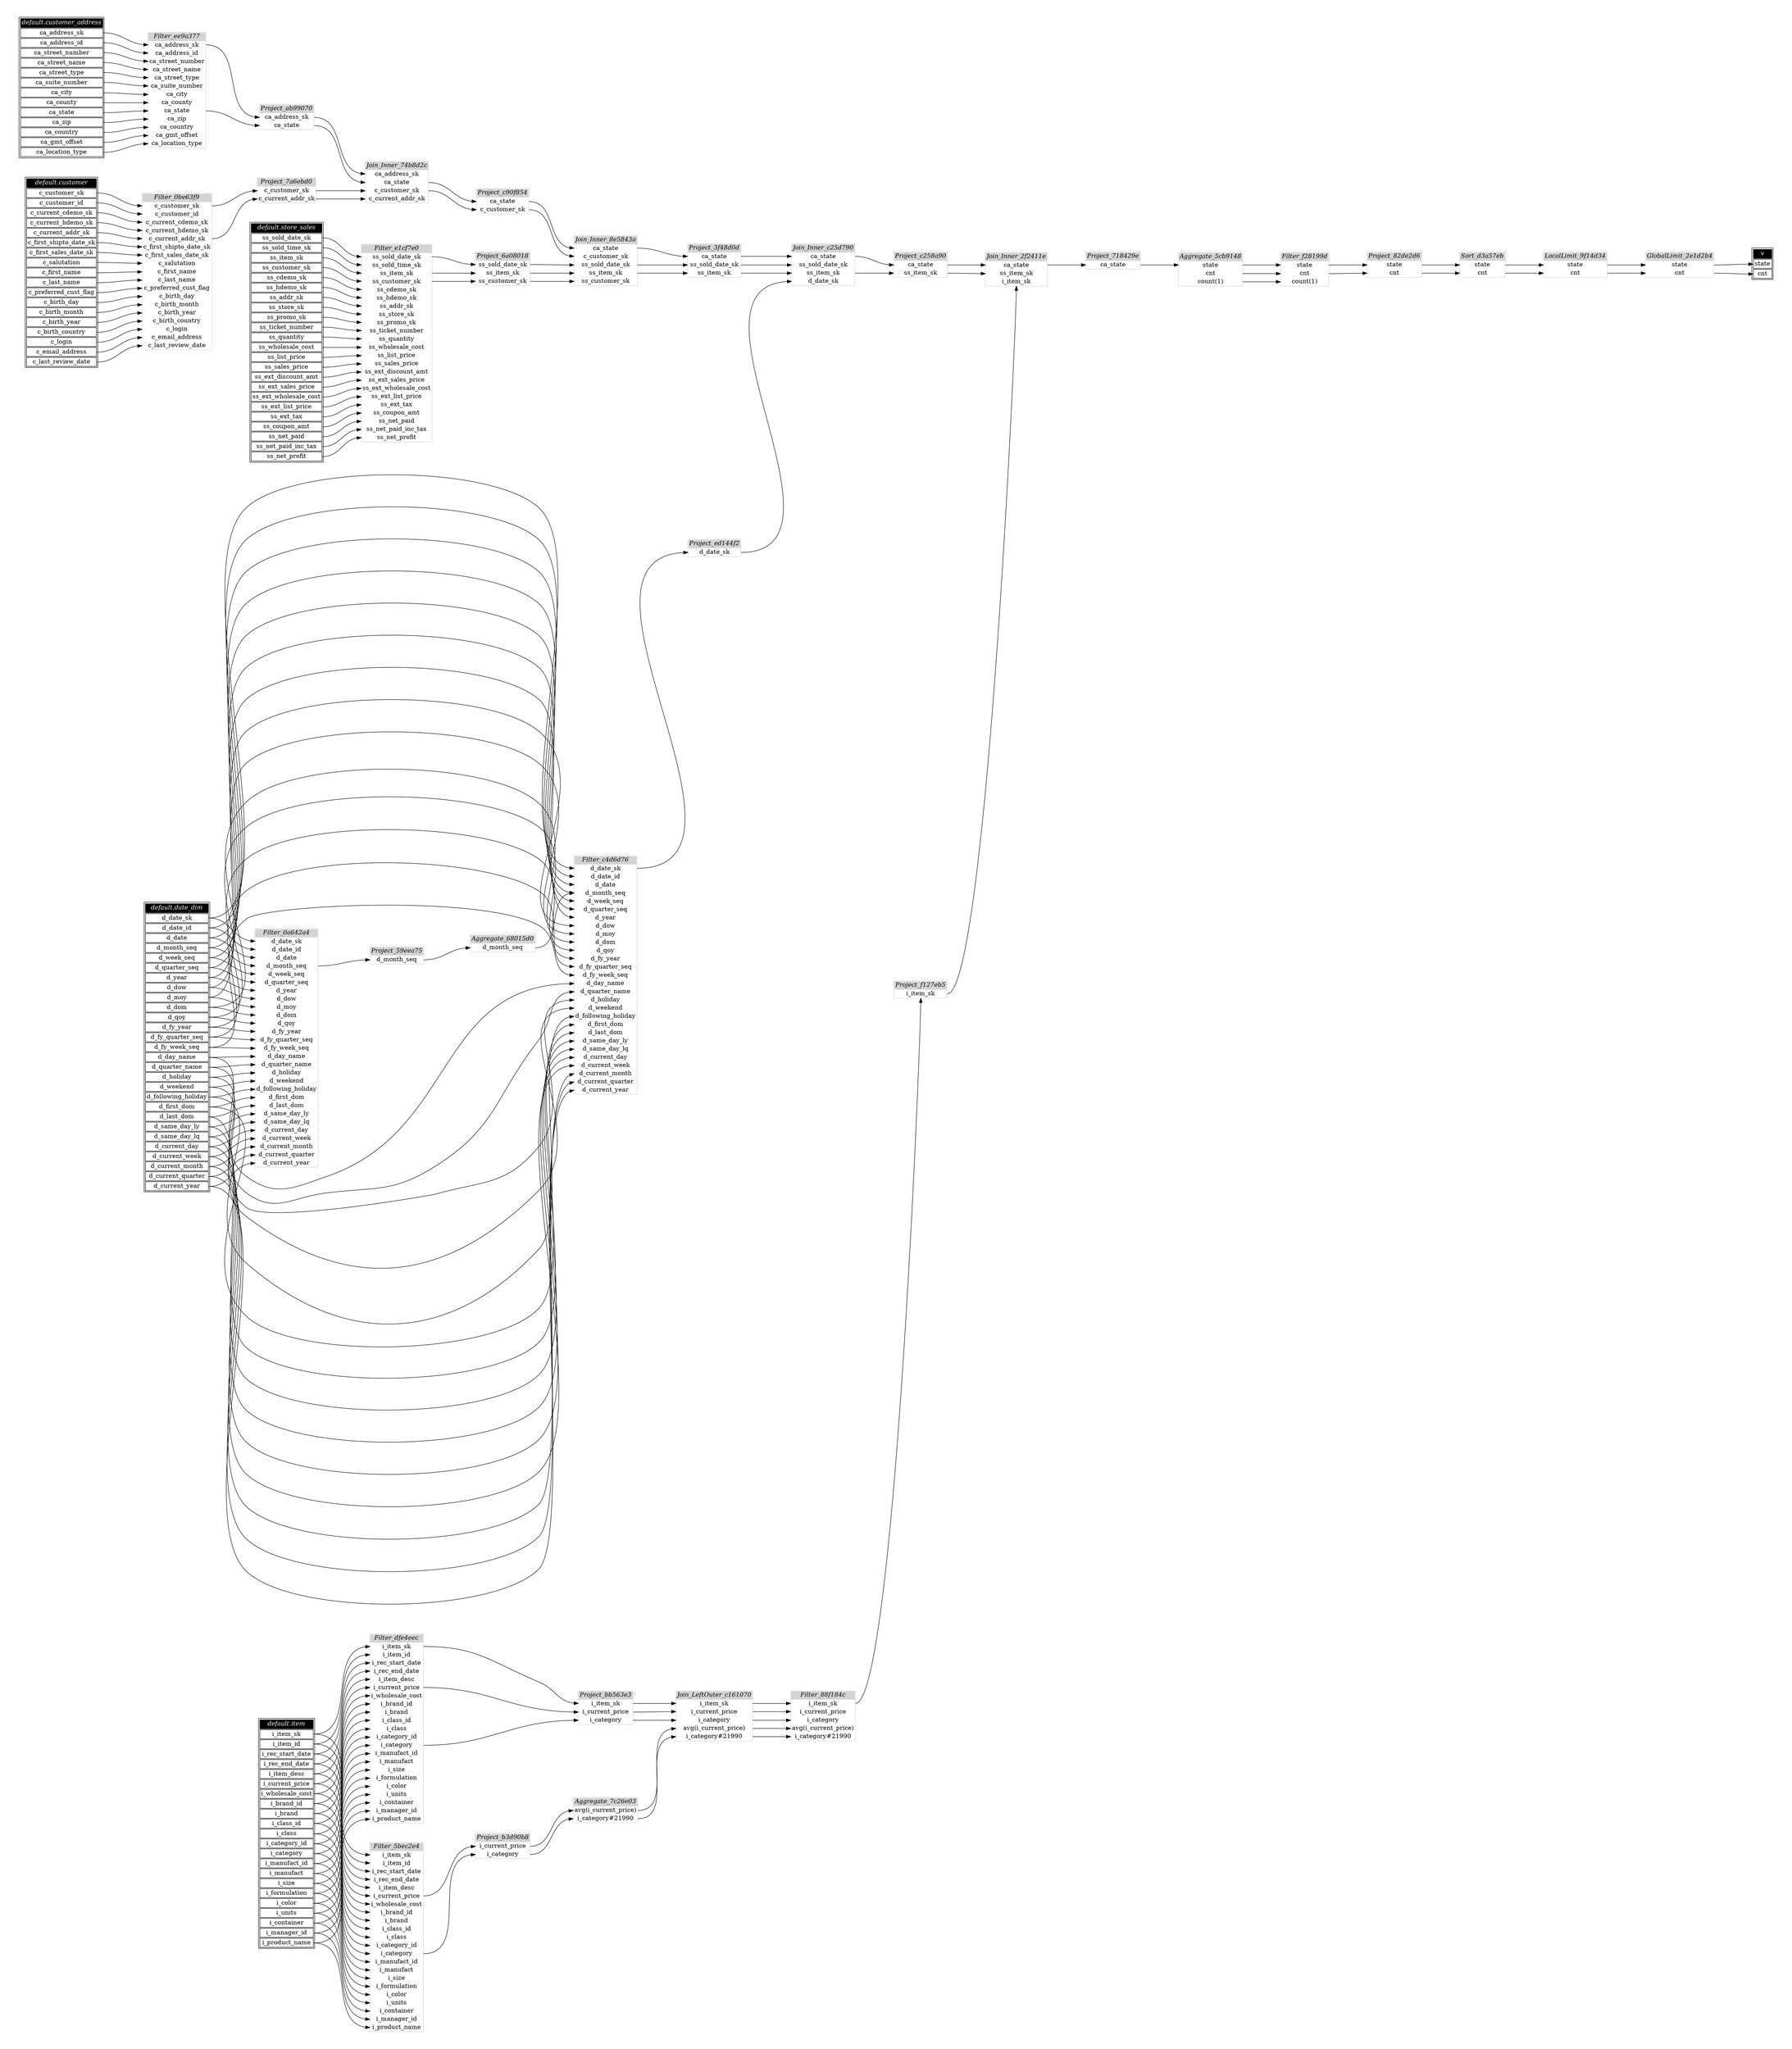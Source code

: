 // Automatically generated by TPCDSFlowTestSuite


digraph {
  graph [pad="0.5" nodesep="0.5" ranksep="1" fontname="Helvetica" rankdir=LR];
  node [shape=plaintext]

  
"Aggregate_5cb9148" [label=<
<table color="lightgray" border="1" cellborder="0" cellspacing="0">
  <tr><td bgcolor="lightgray" port="nodeName"><i>Aggregate_5cb9148</i></td></tr>
  <tr><td port="0">state</td></tr>
<tr><td port="1">cnt</td></tr>
<tr><td port="2">count(1)</td></tr>
</table>>];
     

"Aggregate_68015d0" [label=<
<table color="lightgray" border="1" cellborder="0" cellspacing="0">
  <tr><td bgcolor="lightgray" port="nodeName"><i>Aggregate_68015d0</i></td></tr>
  <tr><td port="0">d_month_seq</td></tr>
</table>>];
     

"Aggregate_7c26e03" [label=<
<table color="lightgray" border="1" cellborder="0" cellspacing="0">
  <tr><td bgcolor="lightgray" port="nodeName"><i>Aggregate_7c26e03</i></td></tr>
  <tr><td port="0">avg(i_current_price)</td></tr>
<tr><td port="1">i_category#21990</td></tr>
</table>>];
     

"Filter_0a642a4" [label=<
<table color="lightgray" border="1" cellborder="0" cellspacing="0">
  <tr><td bgcolor="lightgray" port="nodeName"><i>Filter_0a642a4</i></td></tr>
  <tr><td port="0">d_date_sk</td></tr>
<tr><td port="1">d_date_id</td></tr>
<tr><td port="2">d_date</td></tr>
<tr><td port="3">d_month_seq</td></tr>
<tr><td port="4">d_week_seq</td></tr>
<tr><td port="5">d_quarter_seq</td></tr>
<tr><td port="6">d_year</td></tr>
<tr><td port="7">d_dow</td></tr>
<tr><td port="8">d_moy</td></tr>
<tr><td port="9">d_dom</td></tr>
<tr><td port="10">d_qoy</td></tr>
<tr><td port="11">d_fy_year</td></tr>
<tr><td port="12">d_fy_quarter_seq</td></tr>
<tr><td port="13">d_fy_week_seq</td></tr>
<tr><td port="14">d_day_name</td></tr>
<tr><td port="15">d_quarter_name</td></tr>
<tr><td port="16">d_holiday</td></tr>
<tr><td port="17">d_weekend</td></tr>
<tr><td port="18">d_following_holiday</td></tr>
<tr><td port="19">d_first_dom</td></tr>
<tr><td port="20">d_last_dom</td></tr>
<tr><td port="21">d_same_day_ly</td></tr>
<tr><td port="22">d_same_day_lq</td></tr>
<tr><td port="23">d_current_day</td></tr>
<tr><td port="24">d_current_week</td></tr>
<tr><td port="25">d_current_month</td></tr>
<tr><td port="26">d_current_quarter</td></tr>
<tr><td port="27">d_current_year</td></tr>
</table>>];
     

"Filter_0be63f9" [label=<
<table color="lightgray" border="1" cellborder="0" cellspacing="0">
  <tr><td bgcolor="lightgray" port="nodeName"><i>Filter_0be63f9</i></td></tr>
  <tr><td port="0">c_customer_sk</td></tr>
<tr><td port="1">c_customer_id</td></tr>
<tr><td port="2">c_current_cdemo_sk</td></tr>
<tr><td port="3">c_current_hdemo_sk</td></tr>
<tr><td port="4">c_current_addr_sk</td></tr>
<tr><td port="5">c_first_shipto_date_sk</td></tr>
<tr><td port="6">c_first_sales_date_sk</td></tr>
<tr><td port="7">c_salutation</td></tr>
<tr><td port="8">c_first_name</td></tr>
<tr><td port="9">c_last_name</td></tr>
<tr><td port="10">c_preferred_cust_flag</td></tr>
<tr><td port="11">c_birth_day</td></tr>
<tr><td port="12">c_birth_month</td></tr>
<tr><td port="13">c_birth_year</td></tr>
<tr><td port="14">c_birth_country</td></tr>
<tr><td port="15">c_login</td></tr>
<tr><td port="16">c_email_address</td></tr>
<tr><td port="17">c_last_review_date</td></tr>
</table>>];
     

"Filter_5bec2e4" [label=<
<table color="lightgray" border="1" cellborder="0" cellspacing="0">
  <tr><td bgcolor="lightgray" port="nodeName"><i>Filter_5bec2e4</i></td></tr>
  <tr><td port="0">i_item_sk</td></tr>
<tr><td port="1">i_item_id</td></tr>
<tr><td port="2">i_rec_start_date</td></tr>
<tr><td port="3">i_rec_end_date</td></tr>
<tr><td port="4">i_item_desc</td></tr>
<tr><td port="5">i_current_price</td></tr>
<tr><td port="6">i_wholesale_cost</td></tr>
<tr><td port="7">i_brand_id</td></tr>
<tr><td port="8">i_brand</td></tr>
<tr><td port="9">i_class_id</td></tr>
<tr><td port="10">i_class</td></tr>
<tr><td port="11">i_category_id</td></tr>
<tr><td port="12">i_category</td></tr>
<tr><td port="13">i_manufact_id</td></tr>
<tr><td port="14">i_manufact</td></tr>
<tr><td port="15">i_size</td></tr>
<tr><td port="16">i_formulation</td></tr>
<tr><td port="17">i_color</td></tr>
<tr><td port="18">i_units</td></tr>
<tr><td port="19">i_container</td></tr>
<tr><td port="20">i_manager_id</td></tr>
<tr><td port="21">i_product_name</td></tr>
</table>>];
     

"Filter_88f184c" [label=<
<table color="lightgray" border="1" cellborder="0" cellspacing="0">
  <tr><td bgcolor="lightgray" port="nodeName"><i>Filter_88f184c</i></td></tr>
  <tr><td port="0">i_item_sk</td></tr>
<tr><td port="1">i_current_price</td></tr>
<tr><td port="2">i_category</td></tr>
<tr><td port="3">avg(i_current_price)</td></tr>
<tr><td port="4">i_category#21990</td></tr>
</table>>];
     

"Filter_c4d6d76" [label=<
<table color="lightgray" border="1" cellborder="0" cellspacing="0">
  <tr><td bgcolor="lightgray" port="nodeName"><i>Filter_c4d6d76</i></td></tr>
  <tr><td port="0">d_date_sk</td></tr>
<tr><td port="1">d_date_id</td></tr>
<tr><td port="2">d_date</td></tr>
<tr><td port="3">d_month_seq</td></tr>
<tr><td port="4">d_week_seq</td></tr>
<tr><td port="5">d_quarter_seq</td></tr>
<tr><td port="6">d_year</td></tr>
<tr><td port="7">d_dow</td></tr>
<tr><td port="8">d_moy</td></tr>
<tr><td port="9">d_dom</td></tr>
<tr><td port="10">d_qoy</td></tr>
<tr><td port="11">d_fy_year</td></tr>
<tr><td port="12">d_fy_quarter_seq</td></tr>
<tr><td port="13">d_fy_week_seq</td></tr>
<tr><td port="14">d_day_name</td></tr>
<tr><td port="15">d_quarter_name</td></tr>
<tr><td port="16">d_holiday</td></tr>
<tr><td port="17">d_weekend</td></tr>
<tr><td port="18">d_following_holiday</td></tr>
<tr><td port="19">d_first_dom</td></tr>
<tr><td port="20">d_last_dom</td></tr>
<tr><td port="21">d_same_day_ly</td></tr>
<tr><td port="22">d_same_day_lq</td></tr>
<tr><td port="23">d_current_day</td></tr>
<tr><td port="24">d_current_week</td></tr>
<tr><td port="25">d_current_month</td></tr>
<tr><td port="26">d_current_quarter</td></tr>
<tr><td port="27">d_current_year</td></tr>
</table>>];
     

"Filter_dfe4eec" [label=<
<table color="lightgray" border="1" cellborder="0" cellspacing="0">
  <tr><td bgcolor="lightgray" port="nodeName"><i>Filter_dfe4eec</i></td></tr>
  <tr><td port="0">i_item_sk</td></tr>
<tr><td port="1">i_item_id</td></tr>
<tr><td port="2">i_rec_start_date</td></tr>
<tr><td port="3">i_rec_end_date</td></tr>
<tr><td port="4">i_item_desc</td></tr>
<tr><td port="5">i_current_price</td></tr>
<tr><td port="6">i_wholesale_cost</td></tr>
<tr><td port="7">i_brand_id</td></tr>
<tr><td port="8">i_brand</td></tr>
<tr><td port="9">i_class_id</td></tr>
<tr><td port="10">i_class</td></tr>
<tr><td port="11">i_category_id</td></tr>
<tr><td port="12">i_category</td></tr>
<tr><td port="13">i_manufact_id</td></tr>
<tr><td port="14">i_manufact</td></tr>
<tr><td port="15">i_size</td></tr>
<tr><td port="16">i_formulation</td></tr>
<tr><td port="17">i_color</td></tr>
<tr><td port="18">i_units</td></tr>
<tr><td port="19">i_container</td></tr>
<tr><td port="20">i_manager_id</td></tr>
<tr><td port="21">i_product_name</td></tr>
</table>>];
     

"Filter_e1cf7e0" [label=<
<table color="lightgray" border="1" cellborder="0" cellspacing="0">
  <tr><td bgcolor="lightgray" port="nodeName"><i>Filter_e1cf7e0</i></td></tr>
  <tr><td port="0">ss_sold_date_sk</td></tr>
<tr><td port="1">ss_sold_time_sk</td></tr>
<tr><td port="2">ss_item_sk</td></tr>
<tr><td port="3">ss_customer_sk</td></tr>
<tr><td port="4">ss_cdemo_sk</td></tr>
<tr><td port="5">ss_hdemo_sk</td></tr>
<tr><td port="6">ss_addr_sk</td></tr>
<tr><td port="7">ss_store_sk</td></tr>
<tr><td port="8">ss_promo_sk</td></tr>
<tr><td port="9">ss_ticket_number</td></tr>
<tr><td port="10">ss_quantity</td></tr>
<tr><td port="11">ss_wholesale_cost</td></tr>
<tr><td port="12">ss_list_price</td></tr>
<tr><td port="13">ss_sales_price</td></tr>
<tr><td port="14">ss_ext_discount_amt</td></tr>
<tr><td port="15">ss_ext_sales_price</td></tr>
<tr><td port="16">ss_ext_wholesale_cost</td></tr>
<tr><td port="17">ss_ext_list_price</td></tr>
<tr><td port="18">ss_ext_tax</td></tr>
<tr><td port="19">ss_coupon_amt</td></tr>
<tr><td port="20">ss_net_paid</td></tr>
<tr><td port="21">ss_net_paid_inc_tax</td></tr>
<tr><td port="22">ss_net_profit</td></tr>
</table>>];
     

"Filter_ee9a377" [label=<
<table color="lightgray" border="1" cellborder="0" cellspacing="0">
  <tr><td bgcolor="lightgray" port="nodeName"><i>Filter_ee9a377</i></td></tr>
  <tr><td port="0">ca_address_sk</td></tr>
<tr><td port="1">ca_address_id</td></tr>
<tr><td port="2">ca_street_number</td></tr>
<tr><td port="3">ca_street_name</td></tr>
<tr><td port="4">ca_street_type</td></tr>
<tr><td port="5">ca_suite_number</td></tr>
<tr><td port="6">ca_city</td></tr>
<tr><td port="7">ca_county</td></tr>
<tr><td port="8">ca_state</td></tr>
<tr><td port="9">ca_zip</td></tr>
<tr><td port="10">ca_country</td></tr>
<tr><td port="11">ca_gmt_offset</td></tr>
<tr><td port="12">ca_location_type</td></tr>
</table>>];
     

"Filter_f28199d" [label=<
<table color="lightgray" border="1" cellborder="0" cellspacing="0">
  <tr><td bgcolor="lightgray" port="nodeName"><i>Filter_f28199d</i></td></tr>
  <tr><td port="0">state</td></tr>
<tr><td port="1">cnt</td></tr>
<tr><td port="2">count(1)</td></tr>
</table>>];
     

"GlobalLimit_2e1d2b4" [label=<
<table color="lightgray" border="1" cellborder="0" cellspacing="0">
  <tr><td bgcolor="lightgray" port="nodeName"><i>GlobalLimit_2e1d2b4</i></td></tr>
  <tr><td port="0">state</td></tr>
<tr><td port="1">cnt</td></tr>
</table>>];
     

"Join_Inner_2f2411e" [label=<
<table color="lightgray" border="1" cellborder="0" cellspacing="0">
  <tr><td bgcolor="lightgray" port="nodeName"><i>Join_Inner_2f2411e</i></td></tr>
  <tr><td port="0">ca_state</td></tr>
<tr><td port="1">ss_item_sk</td></tr>
<tr><td port="2">i_item_sk</td></tr>
</table>>];
     

"Join_Inner_74b8d2c" [label=<
<table color="lightgray" border="1" cellborder="0" cellspacing="0">
  <tr><td bgcolor="lightgray" port="nodeName"><i>Join_Inner_74b8d2c</i></td></tr>
  <tr><td port="0">ca_address_sk</td></tr>
<tr><td port="1">ca_state</td></tr>
<tr><td port="2">c_customer_sk</td></tr>
<tr><td port="3">c_current_addr_sk</td></tr>
</table>>];
     

"Join_Inner_8e5843a" [label=<
<table color="lightgray" border="1" cellborder="0" cellspacing="0">
  <tr><td bgcolor="lightgray" port="nodeName"><i>Join_Inner_8e5843a</i></td></tr>
  <tr><td port="0">ca_state</td></tr>
<tr><td port="1">c_customer_sk</td></tr>
<tr><td port="2">ss_sold_date_sk</td></tr>
<tr><td port="3">ss_item_sk</td></tr>
<tr><td port="4">ss_customer_sk</td></tr>
</table>>];
     

"Join_Inner_c25d790" [label=<
<table color="lightgray" border="1" cellborder="0" cellspacing="0">
  <tr><td bgcolor="lightgray" port="nodeName"><i>Join_Inner_c25d790</i></td></tr>
  <tr><td port="0">ca_state</td></tr>
<tr><td port="1">ss_sold_date_sk</td></tr>
<tr><td port="2">ss_item_sk</td></tr>
<tr><td port="3">d_date_sk</td></tr>
</table>>];
     

"Join_LeftOuter_c161070" [label=<
<table color="lightgray" border="1" cellborder="0" cellspacing="0">
  <tr><td bgcolor="lightgray" port="nodeName"><i>Join_LeftOuter_c161070</i></td></tr>
  <tr><td port="0">i_item_sk</td></tr>
<tr><td port="1">i_current_price</td></tr>
<tr><td port="2">i_category</td></tr>
<tr><td port="3">avg(i_current_price)</td></tr>
<tr><td port="4">i_category#21990</td></tr>
</table>>];
     

"LocalLimit_9f14d34" [label=<
<table color="lightgray" border="1" cellborder="0" cellspacing="0">
  <tr><td bgcolor="lightgray" port="nodeName"><i>LocalLimit_9f14d34</i></td></tr>
  <tr><td port="0">state</td></tr>
<tr><td port="1">cnt</td></tr>
</table>>];
     

"Project_3f48d0d" [label=<
<table color="lightgray" border="1" cellborder="0" cellspacing="0">
  <tr><td bgcolor="lightgray" port="nodeName"><i>Project_3f48d0d</i></td></tr>
  <tr><td port="0">ca_state</td></tr>
<tr><td port="1">ss_sold_date_sk</td></tr>
<tr><td port="2">ss_item_sk</td></tr>
</table>>];
     

"Project_59eea75" [label=<
<table color="lightgray" border="1" cellborder="0" cellspacing="0">
  <tr><td bgcolor="lightgray" port="nodeName"><i>Project_59eea75</i></td></tr>
  <tr><td port="0">d_month_seq</td></tr>
</table>>];
     

"Project_6a08018" [label=<
<table color="lightgray" border="1" cellborder="0" cellspacing="0">
  <tr><td bgcolor="lightgray" port="nodeName"><i>Project_6a08018</i></td></tr>
  <tr><td port="0">ss_sold_date_sk</td></tr>
<tr><td port="1">ss_item_sk</td></tr>
<tr><td port="2">ss_customer_sk</td></tr>
</table>>];
     

"Project_718429e" [label=<
<table color="lightgray" border="1" cellborder="0" cellspacing="0">
  <tr><td bgcolor="lightgray" port="nodeName"><i>Project_718429e</i></td></tr>
  <tr><td port="0">ca_state</td></tr>
</table>>];
     

"Project_7a6ebd0" [label=<
<table color="lightgray" border="1" cellborder="0" cellspacing="0">
  <tr><td bgcolor="lightgray" port="nodeName"><i>Project_7a6ebd0</i></td></tr>
  <tr><td port="0">c_customer_sk</td></tr>
<tr><td port="1">c_current_addr_sk</td></tr>
</table>>];
     

"Project_82de2d6" [label=<
<table color="lightgray" border="1" cellborder="0" cellspacing="0">
  <tr><td bgcolor="lightgray" port="nodeName"><i>Project_82de2d6</i></td></tr>
  <tr><td port="0">state</td></tr>
<tr><td port="1">cnt</td></tr>
</table>>];
     

"Project_ab99070" [label=<
<table color="lightgray" border="1" cellborder="0" cellspacing="0">
  <tr><td bgcolor="lightgray" port="nodeName"><i>Project_ab99070</i></td></tr>
  <tr><td port="0">ca_address_sk</td></tr>
<tr><td port="1">ca_state</td></tr>
</table>>];
     

"Project_b3d90b8" [label=<
<table color="lightgray" border="1" cellborder="0" cellspacing="0">
  <tr><td bgcolor="lightgray" port="nodeName"><i>Project_b3d90b8</i></td></tr>
  <tr><td port="0">i_current_price</td></tr>
<tr><td port="1">i_category</td></tr>
</table>>];
     

"Project_bb563e3" [label=<
<table color="lightgray" border="1" cellborder="0" cellspacing="0">
  <tr><td bgcolor="lightgray" port="nodeName"><i>Project_bb563e3</i></td></tr>
  <tr><td port="0">i_item_sk</td></tr>
<tr><td port="1">i_current_price</td></tr>
<tr><td port="2">i_category</td></tr>
</table>>];
     

"Project_c258a90" [label=<
<table color="lightgray" border="1" cellborder="0" cellspacing="0">
  <tr><td bgcolor="lightgray" port="nodeName"><i>Project_c258a90</i></td></tr>
  <tr><td port="0">ca_state</td></tr>
<tr><td port="1">ss_item_sk</td></tr>
</table>>];
     

"Project_c90f854" [label=<
<table color="lightgray" border="1" cellborder="0" cellspacing="0">
  <tr><td bgcolor="lightgray" port="nodeName"><i>Project_c90f854</i></td></tr>
  <tr><td port="0">ca_state</td></tr>
<tr><td port="1">c_customer_sk</td></tr>
</table>>];
     

"Project_ed144f2" [label=<
<table color="lightgray" border="1" cellborder="0" cellspacing="0">
  <tr><td bgcolor="lightgray" port="nodeName"><i>Project_ed144f2</i></td></tr>
  <tr><td port="0">d_date_sk</td></tr>
</table>>];
     

"Project_f127eb5" [label=<
<table color="lightgray" border="1" cellborder="0" cellspacing="0">
  <tr><td bgcolor="lightgray" port="nodeName"><i>Project_f127eb5</i></td></tr>
  <tr><td port="0">i_item_sk</td></tr>
</table>>];
     

"Sort_d3a57eb" [label=<
<table color="lightgray" border="1" cellborder="0" cellspacing="0">
  <tr><td bgcolor="lightgray" port="nodeName"><i>Sort_d3a57eb</i></td></tr>
  <tr><td port="0">state</td></tr>
<tr><td port="1">cnt</td></tr>
</table>>];
     

"default.customer" [color="black" label=<
<table>
  <tr><td bgcolor="black" port="nodeName"><i><font color="white">default.customer</font></i></td></tr>
  <tr><td port="0">c_customer_sk</td></tr>
<tr><td port="1">c_customer_id</td></tr>
<tr><td port="2">c_current_cdemo_sk</td></tr>
<tr><td port="3">c_current_hdemo_sk</td></tr>
<tr><td port="4">c_current_addr_sk</td></tr>
<tr><td port="5">c_first_shipto_date_sk</td></tr>
<tr><td port="6">c_first_sales_date_sk</td></tr>
<tr><td port="7">c_salutation</td></tr>
<tr><td port="8">c_first_name</td></tr>
<tr><td port="9">c_last_name</td></tr>
<tr><td port="10">c_preferred_cust_flag</td></tr>
<tr><td port="11">c_birth_day</td></tr>
<tr><td port="12">c_birth_month</td></tr>
<tr><td port="13">c_birth_year</td></tr>
<tr><td port="14">c_birth_country</td></tr>
<tr><td port="15">c_login</td></tr>
<tr><td port="16">c_email_address</td></tr>
<tr><td port="17">c_last_review_date</td></tr>
</table>>];
     

"default.customer_address" [color="black" label=<
<table>
  <tr><td bgcolor="black" port="nodeName"><i><font color="white">default.customer_address</font></i></td></tr>
  <tr><td port="0">ca_address_sk</td></tr>
<tr><td port="1">ca_address_id</td></tr>
<tr><td port="2">ca_street_number</td></tr>
<tr><td port="3">ca_street_name</td></tr>
<tr><td port="4">ca_street_type</td></tr>
<tr><td port="5">ca_suite_number</td></tr>
<tr><td port="6">ca_city</td></tr>
<tr><td port="7">ca_county</td></tr>
<tr><td port="8">ca_state</td></tr>
<tr><td port="9">ca_zip</td></tr>
<tr><td port="10">ca_country</td></tr>
<tr><td port="11">ca_gmt_offset</td></tr>
<tr><td port="12">ca_location_type</td></tr>
</table>>];
     

"default.date_dim" [color="black" label=<
<table>
  <tr><td bgcolor="black" port="nodeName"><i><font color="white">default.date_dim</font></i></td></tr>
  <tr><td port="0">d_date_sk</td></tr>
<tr><td port="1">d_date_id</td></tr>
<tr><td port="2">d_date</td></tr>
<tr><td port="3">d_month_seq</td></tr>
<tr><td port="4">d_week_seq</td></tr>
<tr><td port="5">d_quarter_seq</td></tr>
<tr><td port="6">d_year</td></tr>
<tr><td port="7">d_dow</td></tr>
<tr><td port="8">d_moy</td></tr>
<tr><td port="9">d_dom</td></tr>
<tr><td port="10">d_qoy</td></tr>
<tr><td port="11">d_fy_year</td></tr>
<tr><td port="12">d_fy_quarter_seq</td></tr>
<tr><td port="13">d_fy_week_seq</td></tr>
<tr><td port="14">d_day_name</td></tr>
<tr><td port="15">d_quarter_name</td></tr>
<tr><td port="16">d_holiday</td></tr>
<tr><td port="17">d_weekend</td></tr>
<tr><td port="18">d_following_holiday</td></tr>
<tr><td port="19">d_first_dom</td></tr>
<tr><td port="20">d_last_dom</td></tr>
<tr><td port="21">d_same_day_ly</td></tr>
<tr><td port="22">d_same_day_lq</td></tr>
<tr><td port="23">d_current_day</td></tr>
<tr><td port="24">d_current_week</td></tr>
<tr><td port="25">d_current_month</td></tr>
<tr><td port="26">d_current_quarter</td></tr>
<tr><td port="27">d_current_year</td></tr>
</table>>];
     

"default.item" [color="black" label=<
<table>
  <tr><td bgcolor="black" port="nodeName"><i><font color="white">default.item</font></i></td></tr>
  <tr><td port="0">i_item_sk</td></tr>
<tr><td port="1">i_item_id</td></tr>
<tr><td port="2">i_rec_start_date</td></tr>
<tr><td port="3">i_rec_end_date</td></tr>
<tr><td port="4">i_item_desc</td></tr>
<tr><td port="5">i_current_price</td></tr>
<tr><td port="6">i_wholesale_cost</td></tr>
<tr><td port="7">i_brand_id</td></tr>
<tr><td port="8">i_brand</td></tr>
<tr><td port="9">i_class_id</td></tr>
<tr><td port="10">i_class</td></tr>
<tr><td port="11">i_category_id</td></tr>
<tr><td port="12">i_category</td></tr>
<tr><td port="13">i_manufact_id</td></tr>
<tr><td port="14">i_manufact</td></tr>
<tr><td port="15">i_size</td></tr>
<tr><td port="16">i_formulation</td></tr>
<tr><td port="17">i_color</td></tr>
<tr><td port="18">i_units</td></tr>
<tr><td port="19">i_container</td></tr>
<tr><td port="20">i_manager_id</td></tr>
<tr><td port="21">i_product_name</td></tr>
</table>>];
     

"default.store_sales" [color="black" label=<
<table>
  <tr><td bgcolor="black" port="nodeName"><i><font color="white">default.store_sales</font></i></td></tr>
  <tr><td port="0">ss_sold_date_sk</td></tr>
<tr><td port="1">ss_sold_time_sk</td></tr>
<tr><td port="2">ss_item_sk</td></tr>
<tr><td port="3">ss_customer_sk</td></tr>
<tr><td port="4">ss_cdemo_sk</td></tr>
<tr><td port="5">ss_hdemo_sk</td></tr>
<tr><td port="6">ss_addr_sk</td></tr>
<tr><td port="7">ss_store_sk</td></tr>
<tr><td port="8">ss_promo_sk</td></tr>
<tr><td port="9">ss_ticket_number</td></tr>
<tr><td port="10">ss_quantity</td></tr>
<tr><td port="11">ss_wholesale_cost</td></tr>
<tr><td port="12">ss_list_price</td></tr>
<tr><td port="13">ss_sales_price</td></tr>
<tr><td port="14">ss_ext_discount_amt</td></tr>
<tr><td port="15">ss_ext_sales_price</td></tr>
<tr><td port="16">ss_ext_wholesale_cost</td></tr>
<tr><td port="17">ss_ext_list_price</td></tr>
<tr><td port="18">ss_ext_tax</td></tr>
<tr><td port="19">ss_coupon_amt</td></tr>
<tr><td port="20">ss_net_paid</td></tr>
<tr><td port="21">ss_net_paid_inc_tax</td></tr>
<tr><td port="22">ss_net_profit</td></tr>
</table>>];
     

"v" [color="black" label=<
<table>
  <tr><td bgcolor="black" port="nodeName"><i><font color="white">v</font></i></td></tr>
  <tr><td port="0">state</td></tr>
<tr><td port="1">cnt</td></tr>
</table>>];
     
  "Aggregate_5cb9148":0 -> "Filter_f28199d":0;
"Aggregate_5cb9148":1 -> "Filter_f28199d":1;
"Aggregate_5cb9148":2 -> "Filter_f28199d":2;
"Aggregate_68015d0":0 -> "Filter_c4d6d76":3;
"Aggregate_7c26e03":0 -> "Join_LeftOuter_c161070":3;
"Aggregate_7c26e03":1 -> "Join_LeftOuter_c161070":4;
"Filter_0a642a4":3 -> "Project_59eea75":0;
"Filter_0be63f9":0 -> "Project_7a6ebd0":0;
"Filter_0be63f9":4 -> "Project_7a6ebd0":1;
"Filter_5bec2e4":12 -> "Project_b3d90b8":1;
"Filter_5bec2e4":5 -> "Project_b3d90b8":0;
"Filter_88f184c":0 -> "Project_f127eb5":0;
"Filter_c4d6d76":0 -> "Project_ed144f2":0;
"Filter_dfe4eec":0 -> "Project_bb563e3":0;
"Filter_dfe4eec":12 -> "Project_bb563e3":2;
"Filter_dfe4eec":5 -> "Project_bb563e3":1;
"Filter_e1cf7e0":0 -> "Project_6a08018":0;
"Filter_e1cf7e0":2 -> "Project_6a08018":1;
"Filter_e1cf7e0":3 -> "Project_6a08018":2;
"Filter_ee9a377":0 -> "Project_ab99070":0;
"Filter_ee9a377":8 -> "Project_ab99070":1;
"Filter_f28199d":0 -> "Project_82de2d6":0;
"Filter_f28199d":1 -> "Project_82de2d6":1;
"GlobalLimit_2e1d2b4":0 -> "v":0;
"GlobalLimit_2e1d2b4":1 -> "v":1;
"Join_Inner_2f2411e":0 -> "Project_718429e":0;
"Join_Inner_74b8d2c":1 -> "Project_c90f854":0;
"Join_Inner_74b8d2c":2 -> "Project_c90f854":1;
"Join_Inner_8e5843a":0 -> "Project_3f48d0d":0;
"Join_Inner_8e5843a":2 -> "Project_3f48d0d":1;
"Join_Inner_8e5843a":3 -> "Project_3f48d0d":2;
"Join_Inner_c25d790":0 -> "Project_c258a90":0;
"Join_Inner_c25d790":2 -> "Project_c258a90":1;
"Join_LeftOuter_c161070":0 -> "Filter_88f184c":0;
"Join_LeftOuter_c161070":1 -> "Filter_88f184c":1;
"Join_LeftOuter_c161070":2 -> "Filter_88f184c":2;
"Join_LeftOuter_c161070":3 -> "Filter_88f184c":3;
"Join_LeftOuter_c161070":4 -> "Filter_88f184c":4;
"LocalLimit_9f14d34":0 -> "GlobalLimit_2e1d2b4":0;
"LocalLimit_9f14d34":1 -> "GlobalLimit_2e1d2b4":1;
"Project_3f48d0d":0 -> "Join_Inner_c25d790":0;
"Project_3f48d0d":1 -> "Join_Inner_c25d790":1;
"Project_3f48d0d":2 -> "Join_Inner_c25d790":2;
"Project_59eea75":0 -> "Aggregate_68015d0":0;
"Project_6a08018":0 -> "Join_Inner_8e5843a":2;
"Project_6a08018":1 -> "Join_Inner_8e5843a":3;
"Project_6a08018":2 -> "Join_Inner_8e5843a":4;
"Project_718429e":0 -> "Aggregate_5cb9148":0;
"Project_7a6ebd0":0 -> "Join_Inner_74b8d2c":2;
"Project_7a6ebd0":1 -> "Join_Inner_74b8d2c":3;
"Project_82de2d6":0 -> "Sort_d3a57eb":0;
"Project_82de2d6":1 -> "Sort_d3a57eb":1;
"Project_ab99070":0 -> "Join_Inner_74b8d2c":0;
"Project_ab99070":1 -> "Join_Inner_74b8d2c":1;
"Project_b3d90b8":0 -> "Aggregate_7c26e03":0;
"Project_b3d90b8":1 -> "Aggregate_7c26e03":1;
"Project_bb563e3":0 -> "Join_LeftOuter_c161070":0;
"Project_bb563e3":1 -> "Join_LeftOuter_c161070":1;
"Project_bb563e3":2 -> "Join_LeftOuter_c161070":2;
"Project_c258a90":0 -> "Join_Inner_2f2411e":0;
"Project_c258a90":1 -> "Join_Inner_2f2411e":1;
"Project_c90f854":0 -> "Join_Inner_8e5843a":0;
"Project_c90f854":1 -> "Join_Inner_8e5843a":1;
"Project_ed144f2":0 -> "Join_Inner_c25d790":3;
"Project_f127eb5":0 -> "Join_Inner_2f2411e":2;
"Sort_d3a57eb":0 -> "LocalLimit_9f14d34":0;
"Sort_d3a57eb":1 -> "LocalLimit_9f14d34":1;
"default.customer":0 -> "Filter_0be63f9":0;
"default.customer":1 -> "Filter_0be63f9":1;
"default.customer":10 -> "Filter_0be63f9":10;
"default.customer":11 -> "Filter_0be63f9":11;
"default.customer":12 -> "Filter_0be63f9":12;
"default.customer":13 -> "Filter_0be63f9":13;
"default.customer":14 -> "Filter_0be63f9":14;
"default.customer":15 -> "Filter_0be63f9":15;
"default.customer":16 -> "Filter_0be63f9":16;
"default.customer":17 -> "Filter_0be63f9":17;
"default.customer":2 -> "Filter_0be63f9":2;
"default.customer":3 -> "Filter_0be63f9":3;
"default.customer":4 -> "Filter_0be63f9":4;
"default.customer":5 -> "Filter_0be63f9":5;
"default.customer":6 -> "Filter_0be63f9":6;
"default.customer":7 -> "Filter_0be63f9":7;
"default.customer":8 -> "Filter_0be63f9":8;
"default.customer":9 -> "Filter_0be63f9":9;
"default.customer_address":0 -> "Filter_ee9a377":0;
"default.customer_address":1 -> "Filter_ee9a377":1;
"default.customer_address":10 -> "Filter_ee9a377":10;
"default.customer_address":11 -> "Filter_ee9a377":11;
"default.customer_address":12 -> "Filter_ee9a377":12;
"default.customer_address":2 -> "Filter_ee9a377":2;
"default.customer_address":3 -> "Filter_ee9a377":3;
"default.customer_address":4 -> "Filter_ee9a377":4;
"default.customer_address":5 -> "Filter_ee9a377":5;
"default.customer_address":6 -> "Filter_ee9a377":6;
"default.customer_address":7 -> "Filter_ee9a377":7;
"default.customer_address":8 -> "Filter_ee9a377":8;
"default.customer_address":9 -> "Filter_ee9a377":9;
"default.date_dim":0 -> "Filter_0a642a4":0;
"default.date_dim":0 -> "Filter_c4d6d76":0;
"default.date_dim":1 -> "Filter_0a642a4":1;
"default.date_dim":1 -> "Filter_c4d6d76":1;
"default.date_dim":10 -> "Filter_0a642a4":10;
"default.date_dim":10 -> "Filter_c4d6d76":10;
"default.date_dim":11 -> "Filter_0a642a4":11;
"default.date_dim":11 -> "Filter_c4d6d76":11;
"default.date_dim":12 -> "Filter_0a642a4":12;
"default.date_dim":12 -> "Filter_c4d6d76":12;
"default.date_dim":13 -> "Filter_0a642a4":13;
"default.date_dim":13 -> "Filter_c4d6d76":13;
"default.date_dim":14 -> "Filter_0a642a4":14;
"default.date_dim":14 -> "Filter_c4d6d76":14;
"default.date_dim":15 -> "Filter_0a642a4":15;
"default.date_dim":15 -> "Filter_c4d6d76":15;
"default.date_dim":16 -> "Filter_0a642a4":16;
"default.date_dim":16 -> "Filter_c4d6d76":16;
"default.date_dim":17 -> "Filter_0a642a4":17;
"default.date_dim":17 -> "Filter_c4d6d76":17;
"default.date_dim":18 -> "Filter_0a642a4":18;
"default.date_dim":18 -> "Filter_c4d6d76":18;
"default.date_dim":19 -> "Filter_0a642a4":19;
"default.date_dim":19 -> "Filter_c4d6d76":19;
"default.date_dim":2 -> "Filter_0a642a4":2;
"default.date_dim":2 -> "Filter_c4d6d76":2;
"default.date_dim":20 -> "Filter_0a642a4":20;
"default.date_dim":20 -> "Filter_c4d6d76":20;
"default.date_dim":21 -> "Filter_0a642a4":21;
"default.date_dim":21 -> "Filter_c4d6d76":21;
"default.date_dim":22 -> "Filter_0a642a4":22;
"default.date_dim":22 -> "Filter_c4d6d76":22;
"default.date_dim":23 -> "Filter_0a642a4":23;
"default.date_dim":23 -> "Filter_c4d6d76":23;
"default.date_dim":24 -> "Filter_0a642a4":24;
"default.date_dim":24 -> "Filter_c4d6d76":24;
"default.date_dim":25 -> "Filter_0a642a4":25;
"default.date_dim":25 -> "Filter_c4d6d76":25;
"default.date_dim":26 -> "Filter_0a642a4":26;
"default.date_dim":26 -> "Filter_c4d6d76":26;
"default.date_dim":27 -> "Filter_0a642a4":27;
"default.date_dim":27 -> "Filter_c4d6d76":27;
"default.date_dim":3 -> "Filter_0a642a4":3;
"default.date_dim":3 -> "Filter_c4d6d76":3;
"default.date_dim":4 -> "Filter_0a642a4":4;
"default.date_dim":4 -> "Filter_c4d6d76":4;
"default.date_dim":5 -> "Filter_0a642a4":5;
"default.date_dim":5 -> "Filter_c4d6d76":5;
"default.date_dim":6 -> "Filter_0a642a4":6;
"default.date_dim":6 -> "Filter_c4d6d76":6;
"default.date_dim":7 -> "Filter_0a642a4":7;
"default.date_dim":7 -> "Filter_c4d6d76":7;
"default.date_dim":8 -> "Filter_0a642a4":8;
"default.date_dim":8 -> "Filter_c4d6d76":8;
"default.date_dim":9 -> "Filter_0a642a4":9;
"default.date_dim":9 -> "Filter_c4d6d76":9;
"default.item":0 -> "Filter_5bec2e4":0;
"default.item":0 -> "Filter_dfe4eec":0;
"default.item":1 -> "Filter_5bec2e4":1;
"default.item":1 -> "Filter_dfe4eec":1;
"default.item":10 -> "Filter_5bec2e4":10;
"default.item":10 -> "Filter_dfe4eec":10;
"default.item":11 -> "Filter_5bec2e4":11;
"default.item":11 -> "Filter_dfe4eec":11;
"default.item":12 -> "Filter_5bec2e4":12;
"default.item":12 -> "Filter_dfe4eec":12;
"default.item":13 -> "Filter_5bec2e4":13;
"default.item":13 -> "Filter_dfe4eec":13;
"default.item":14 -> "Filter_5bec2e4":14;
"default.item":14 -> "Filter_dfe4eec":14;
"default.item":15 -> "Filter_5bec2e4":15;
"default.item":15 -> "Filter_dfe4eec":15;
"default.item":16 -> "Filter_5bec2e4":16;
"default.item":16 -> "Filter_dfe4eec":16;
"default.item":17 -> "Filter_5bec2e4":17;
"default.item":17 -> "Filter_dfe4eec":17;
"default.item":18 -> "Filter_5bec2e4":18;
"default.item":18 -> "Filter_dfe4eec":18;
"default.item":19 -> "Filter_5bec2e4":19;
"default.item":19 -> "Filter_dfe4eec":19;
"default.item":2 -> "Filter_5bec2e4":2;
"default.item":2 -> "Filter_dfe4eec":2;
"default.item":20 -> "Filter_5bec2e4":20;
"default.item":20 -> "Filter_dfe4eec":20;
"default.item":21 -> "Filter_5bec2e4":21;
"default.item":21 -> "Filter_dfe4eec":21;
"default.item":3 -> "Filter_5bec2e4":3;
"default.item":3 -> "Filter_dfe4eec":3;
"default.item":4 -> "Filter_5bec2e4":4;
"default.item":4 -> "Filter_dfe4eec":4;
"default.item":5 -> "Filter_5bec2e4":5;
"default.item":5 -> "Filter_dfe4eec":5;
"default.item":6 -> "Filter_5bec2e4":6;
"default.item":6 -> "Filter_dfe4eec":6;
"default.item":7 -> "Filter_5bec2e4":7;
"default.item":7 -> "Filter_dfe4eec":7;
"default.item":8 -> "Filter_5bec2e4":8;
"default.item":8 -> "Filter_dfe4eec":8;
"default.item":9 -> "Filter_5bec2e4":9;
"default.item":9 -> "Filter_dfe4eec":9;
"default.store_sales":0 -> "Filter_e1cf7e0":0;
"default.store_sales":1 -> "Filter_e1cf7e0":1;
"default.store_sales":10 -> "Filter_e1cf7e0":10;
"default.store_sales":11 -> "Filter_e1cf7e0":11;
"default.store_sales":12 -> "Filter_e1cf7e0":12;
"default.store_sales":13 -> "Filter_e1cf7e0":13;
"default.store_sales":14 -> "Filter_e1cf7e0":14;
"default.store_sales":15 -> "Filter_e1cf7e0":15;
"default.store_sales":16 -> "Filter_e1cf7e0":16;
"default.store_sales":17 -> "Filter_e1cf7e0":17;
"default.store_sales":18 -> "Filter_e1cf7e0":18;
"default.store_sales":19 -> "Filter_e1cf7e0":19;
"default.store_sales":2 -> "Filter_e1cf7e0":2;
"default.store_sales":20 -> "Filter_e1cf7e0":20;
"default.store_sales":21 -> "Filter_e1cf7e0":21;
"default.store_sales":22 -> "Filter_e1cf7e0":22;
"default.store_sales":3 -> "Filter_e1cf7e0":3;
"default.store_sales":4 -> "Filter_e1cf7e0":4;
"default.store_sales":5 -> "Filter_e1cf7e0":5;
"default.store_sales":6 -> "Filter_e1cf7e0":6;
"default.store_sales":7 -> "Filter_e1cf7e0":7;
"default.store_sales":8 -> "Filter_e1cf7e0":8;
"default.store_sales":9 -> "Filter_e1cf7e0":9;
}
       